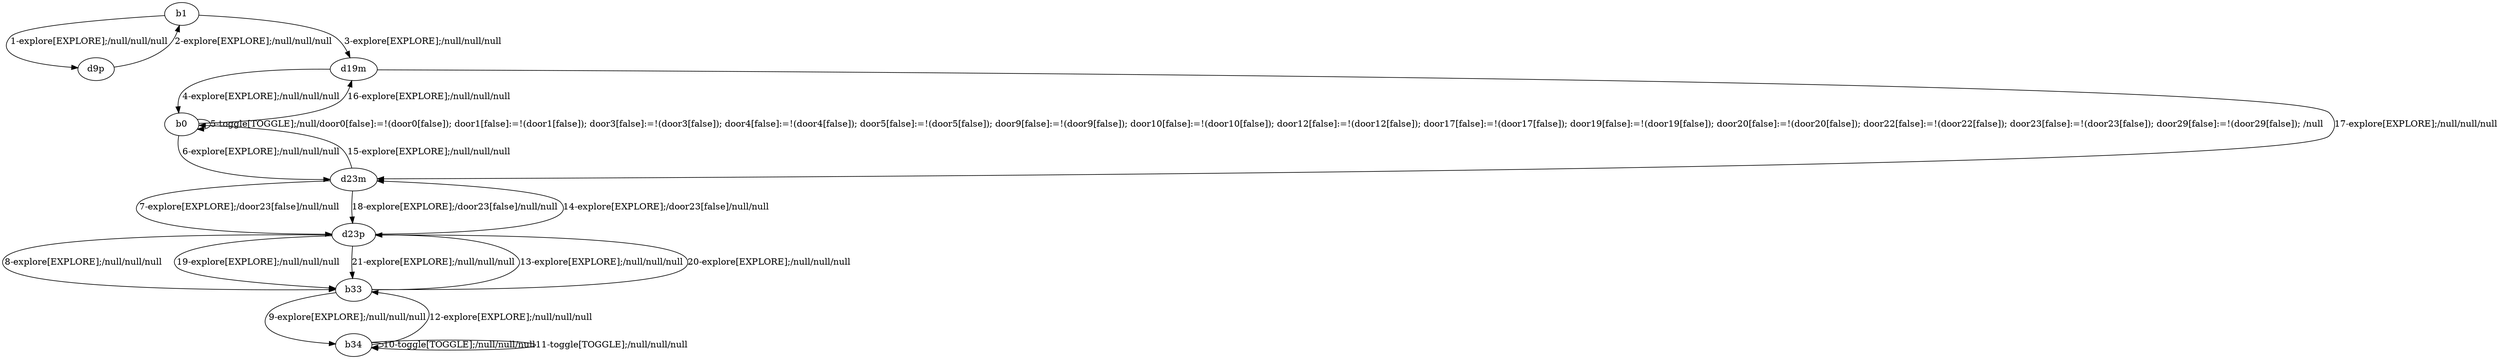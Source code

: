 # Total number of goals covered by this test: 5
# b34 --> b34
# b34 --> b33
# b33 --> d23p
# b33 --> b34
# d23p --> d23m

digraph g {
"b1" -> "d9p" [label = "1-explore[EXPLORE];/null/null/null"];
"d9p" -> "b1" [label = "2-explore[EXPLORE];/null/null/null"];
"b1" -> "d19m" [label = "3-explore[EXPLORE];/null/null/null"];
"d19m" -> "b0" [label = "4-explore[EXPLORE];/null/null/null"];
"b0" -> "b0" [label = "5-toggle[TOGGLE];/null/door0[false]:=!(door0[false]); door1[false]:=!(door1[false]); door3[false]:=!(door3[false]); door4[false]:=!(door4[false]); door5[false]:=!(door5[false]); door9[false]:=!(door9[false]); door10[false]:=!(door10[false]); door12[false]:=!(door12[false]); door17[false]:=!(door17[false]); door19[false]:=!(door19[false]); door20[false]:=!(door20[false]); door22[false]:=!(door22[false]); door23[false]:=!(door23[false]); door29[false]:=!(door29[false]); /null"];
"b0" -> "d23m" [label = "6-explore[EXPLORE];/null/null/null"];
"d23m" -> "d23p" [label = "7-explore[EXPLORE];/door23[false]/null/null"];
"d23p" -> "b33" [label = "8-explore[EXPLORE];/null/null/null"];
"b33" -> "b34" [label = "9-explore[EXPLORE];/null/null/null"];
"b34" -> "b34" [label = "10-toggle[TOGGLE];/null/null/null"];
"b34" -> "b34" [label = "11-toggle[TOGGLE];/null/null/null"];
"b34" -> "b33" [label = "12-explore[EXPLORE];/null/null/null"];
"b33" -> "d23p" [label = "13-explore[EXPLORE];/null/null/null"];
"d23p" -> "d23m" [label = "14-explore[EXPLORE];/door23[false]/null/null"];
"d23m" -> "b0" [label = "15-explore[EXPLORE];/null/null/null"];
"b0" -> "d19m" [label = "16-explore[EXPLORE];/null/null/null"];
"d19m" -> "d23m" [label = "17-explore[EXPLORE];/null/null/null"];
"d23m" -> "d23p" [label = "18-explore[EXPLORE];/door23[false]/null/null"];
"d23p" -> "b33" [label = "19-explore[EXPLORE];/null/null/null"];
"b33" -> "d23p" [label = "20-explore[EXPLORE];/null/null/null"];
"d23p" -> "b33" [label = "21-explore[EXPLORE];/null/null/null"];
}
